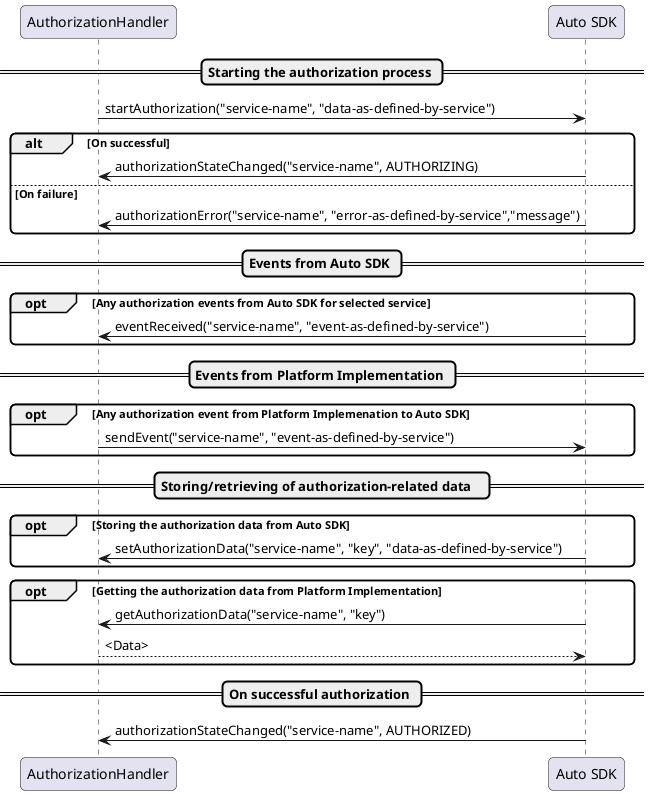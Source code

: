 @startuml
skinparam roundcorner 10
participant AuthorizationHandler as Authorization 
participant "Auto SDK" as AutoSDK 

== Starting the authorization process ==
Authorization->AutoSDK : startAuthorization("service-name", "data-as-defined-by-service")

alt On successful 
    AutoSDK->Authorization : authorizationStateChanged("service-name", AUTHORIZING)
else On failure 
    AutoSDK->Authorization : authorizationError("service-name", "error-as-defined-by-service","message")
end

== Events from Auto SDK ==
opt Any authorization events from Auto SDK for selected service
    AutoSDK->Authorization : eventReceived("service-name", "event-as-defined-by-service")
end

== Events from Platform Implementation ==
opt Any authorization event from Platform Implemenation to Auto SDK
    Authorization->AutoSDK : sendEvent("service-name", "event-as-defined-by-service")
end

== Storing/retrieving of authorization-related data   ==
opt Storing the authorization data from Auto SDK
    AutoSDK->Authorization : setAuthorizationData("service-name", "key", "data-as-defined-by-service")
end

opt Getting the authorization data from Platform Implementation
    AutoSDK->Authorization : getAuthorizationData("service-name", "key")
    Authorization-->AutoSDK : <Data>
end

== On successful authorization ==
    AutoSDK->Authorization : authorizationStateChanged("service-name", AUTHORIZED)

@enduml